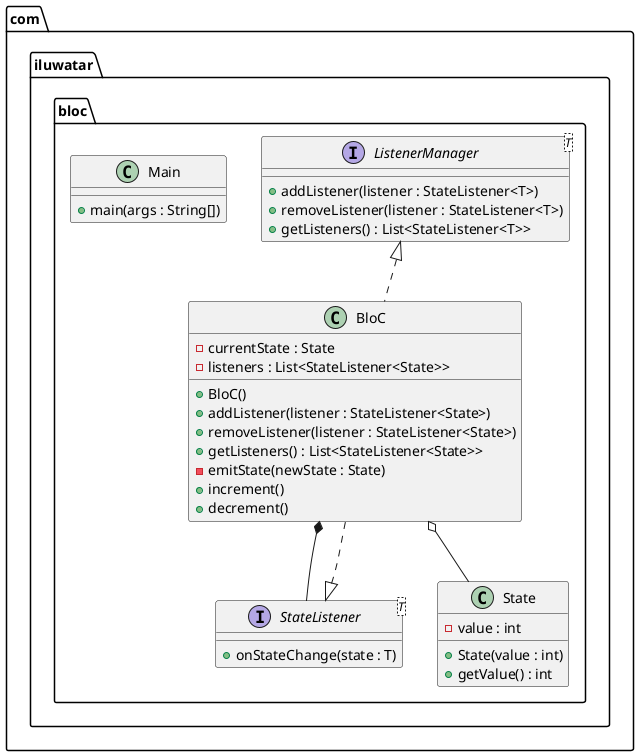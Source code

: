 @startuml
package com.iluwatar.bloc {

    class State {
        - value : int
        + State(value : int)
        + getValue() : int
    }

    interface StateListener<T> {
        + onStateChange(state : T)
    }

    interface ListenerManager<T> {
        + addListener(listener : StateListener<T>)
        + removeListener(listener : StateListener<T>)
        + getListeners() : List<StateListener<T>>
    }

    class BloC {
        - currentState : State
        - listeners : List<StateListener<State>>
        + BloC()
        + addListener(listener : StateListener<State>)
        + removeListener(listener : StateListener<State>)
        + getListeners() : List<StateListener<State>>
        - emitState(newState : State)
        + increment()
        + decrement()
    }

    class Main {
        + main(args : String[])
    }

    ListenerManager <|.. BloC
    StateListener <|.. BloC
    BloC o-- State
    BloC *--  StateListener
}
@enduml

